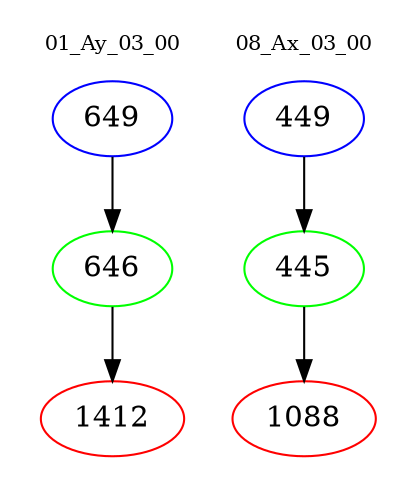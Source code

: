 digraph{
subgraph cluster_0 {
color = white
label = "01_Ay_03_00";
fontsize=10;
T0_649 [label="649", color="blue"]
T0_649 -> T0_646 [color="black"]
T0_646 [label="646", color="green"]
T0_646 -> T0_1412 [color="black"]
T0_1412 [label="1412", color="red"]
}
subgraph cluster_1 {
color = white
label = "08_Ax_03_00";
fontsize=10;
T1_449 [label="449", color="blue"]
T1_449 -> T1_445 [color="black"]
T1_445 [label="445", color="green"]
T1_445 -> T1_1088 [color="black"]
T1_1088 [label="1088", color="red"]
}
}
